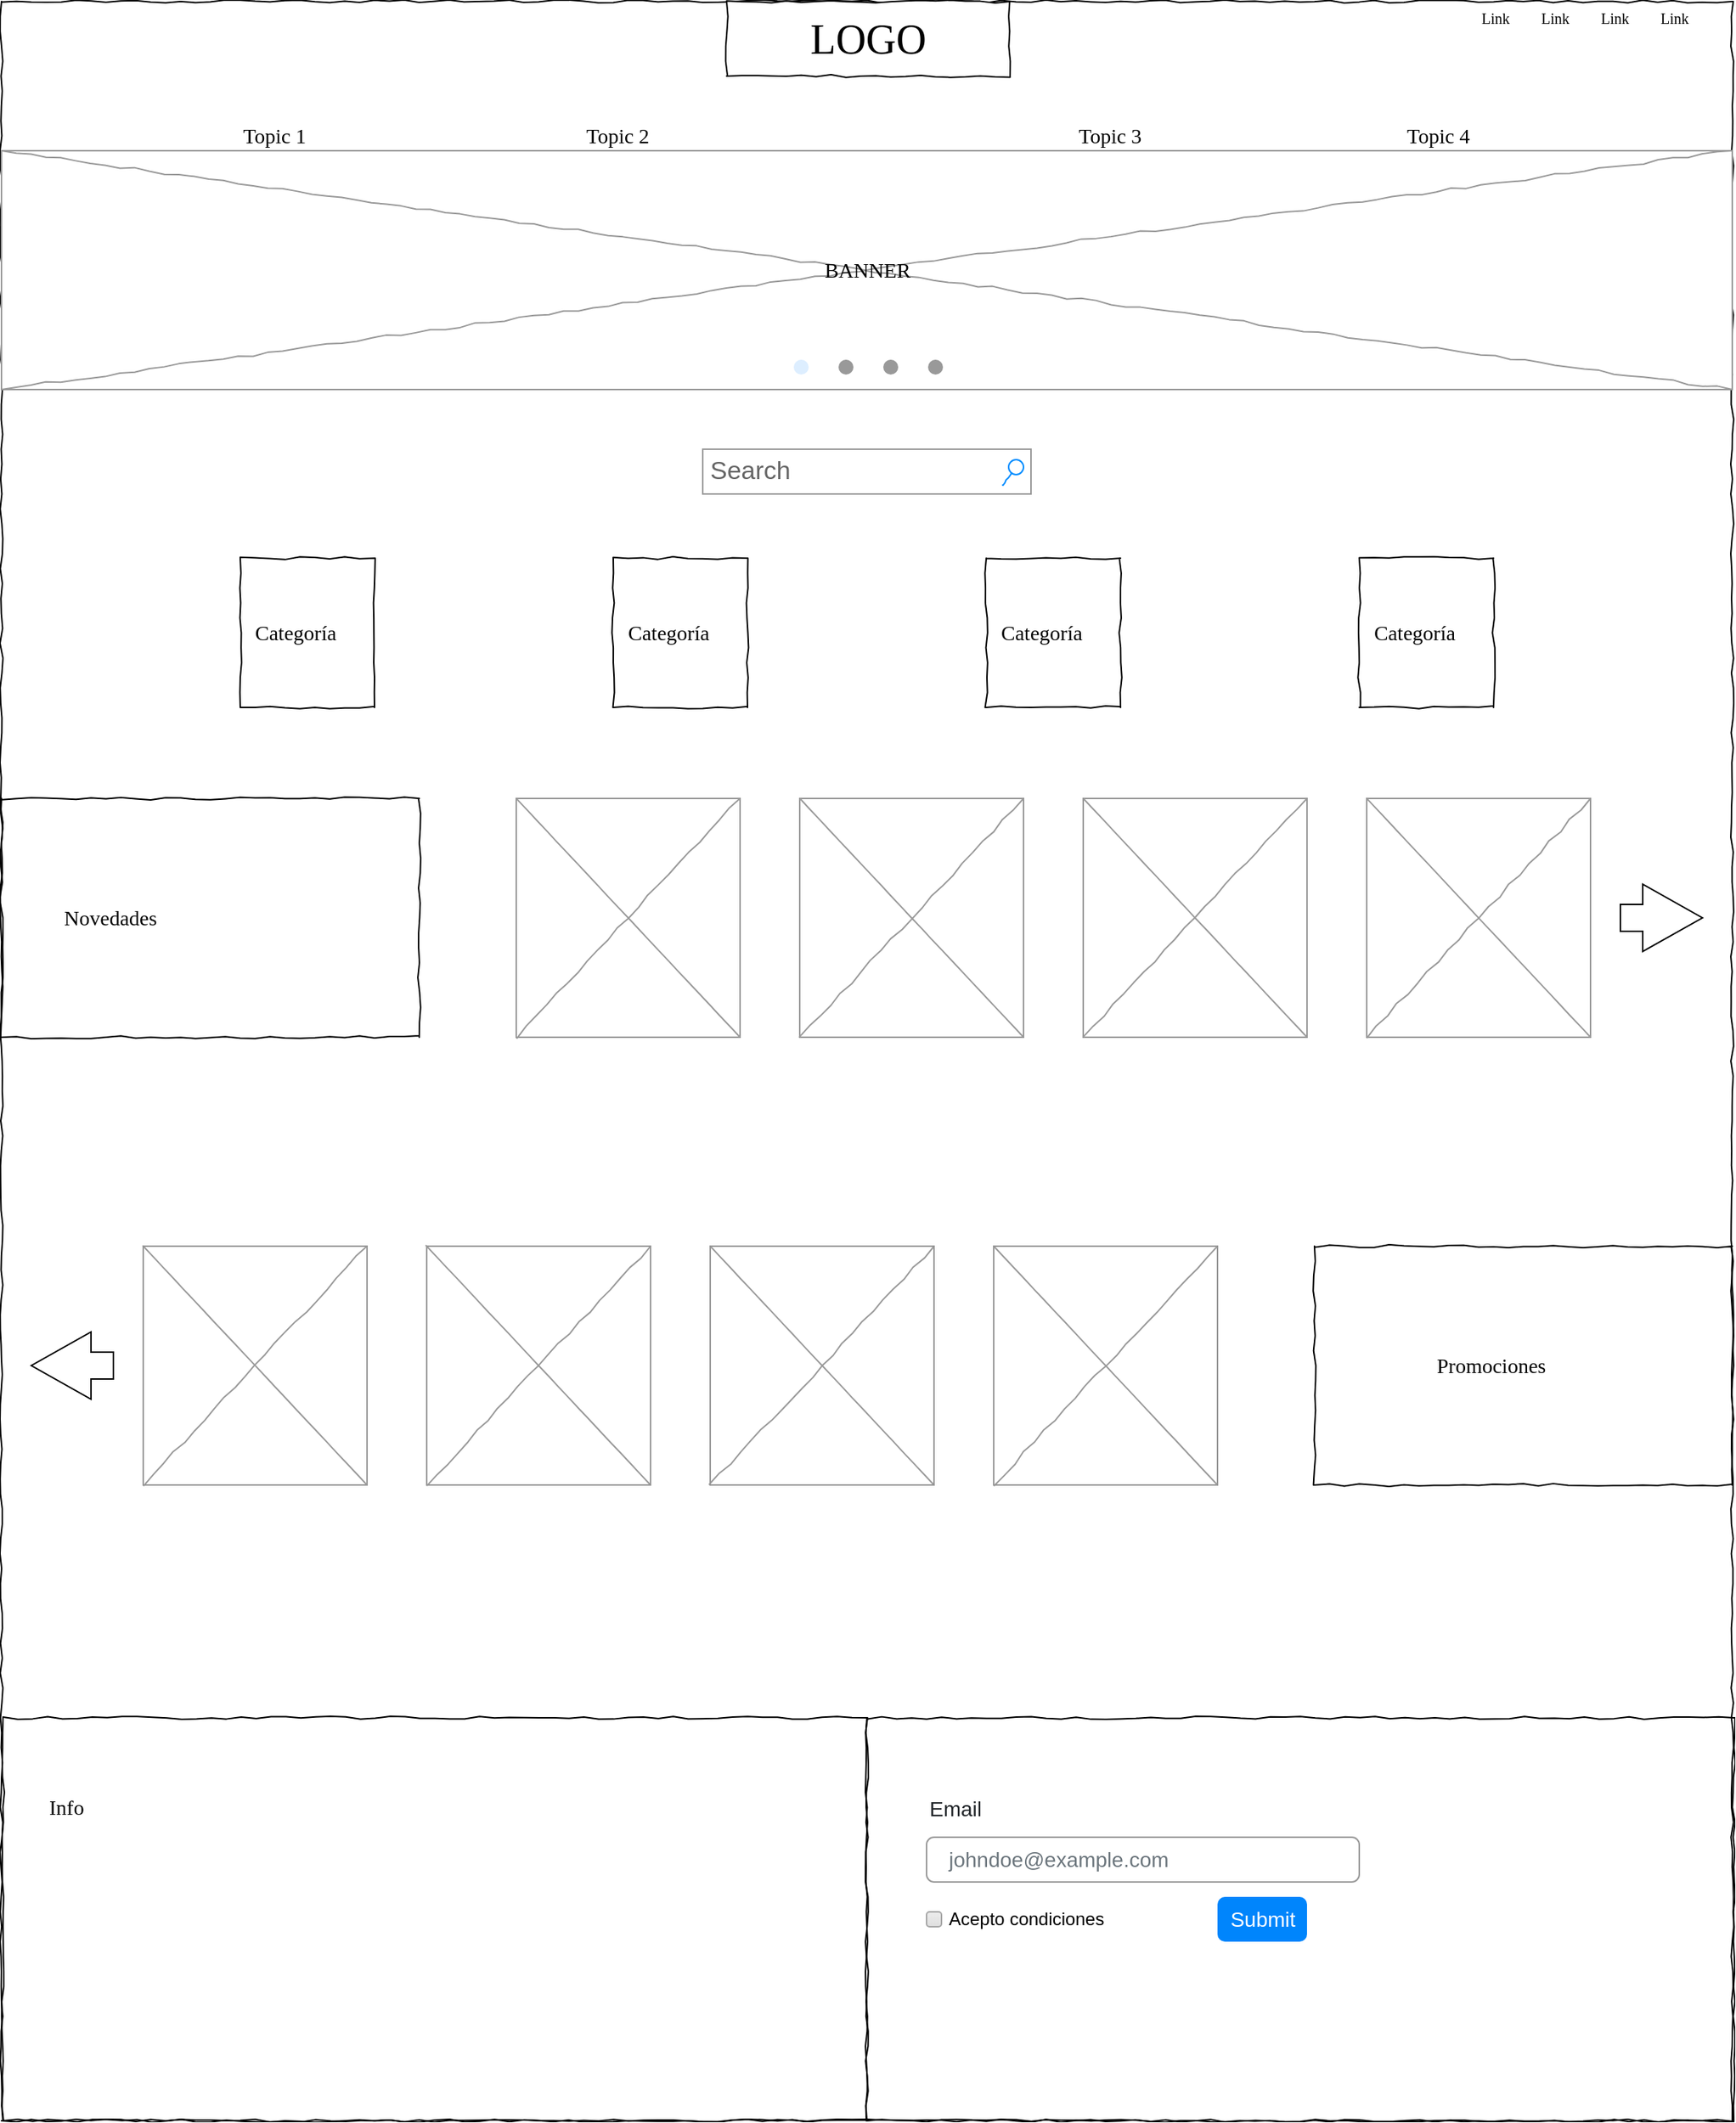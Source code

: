 <mxfile version="24.8.0">
  <diagram name="Page-1" id="03018318-947c-dd8e-b7a3-06fadd420f32">
    <mxGraphModel dx="3187" dy="1716" grid="1" gridSize="10" guides="1" tooltips="1" connect="1" arrows="1" fold="1" page="1" pageScale="1" pageWidth="1161" pageHeight="1425" background="#ffffff" math="0" shadow="0">
      <root>
        <mxCell id="0" />
        <mxCell id="1" parent="0" />
        <mxCell id="677b7b8949515195-1" value="" style="whiteSpace=wrap;html=1;rounded=0;shadow=0;labelBackgroundColor=none;strokeColor=#000000;strokeWidth=1;fillColor=none;fontFamily=Verdana;fontSize=12;fontColor=#000000;align=center;comic=1;" parent="1" vertex="1">
          <mxGeometry width="1160" height="1420" as="geometry" />
        </mxCell>
        <mxCell id="677b7b8949515195-2" value="LOGO" style="whiteSpace=wrap;html=1;rounded=0;shadow=0;labelBackgroundColor=none;strokeWidth=1;fontFamily=Verdana;fontSize=28;align=center;comic=1;" parent="1" vertex="1">
          <mxGeometry x="486" width="190" height="50" as="geometry" />
        </mxCell>
        <mxCell id="677b7b8949515195-3" value="Search" style="strokeWidth=1;shadow=0;dashed=0;align=center;html=1;shape=mxgraph.mockup.forms.searchBox;strokeColor=#999999;mainText=;strokeColor2=#008cff;fontColor=#666666;fontSize=17;align=left;spacingLeft=3;rounded=0;labelBackgroundColor=none;comic=1;" parent="1" vertex="1">
          <mxGeometry x="470" y="300" width="220" height="30" as="geometry" />
        </mxCell>
        <mxCell id="677b7b8949515195-4" value="Topic 1" style="text;html=1;points=[];align=left;verticalAlign=top;spacingTop=-4;fontSize=14;fontFamily=Verdana" parent="1" vertex="1">
          <mxGeometry x="160" y="80" width="60" height="20" as="geometry" />
        </mxCell>
        <mxCell id="677b7b8949515195-5" value="Topic 2" style="text;html=1;points=[];align=left;verticalAlign=top;spacingTop=-4;fontSize=14;fontFamily=Verdana" parent="1" vertex="1">
          <mxGeometry x="390" y="80" width="60" height="20" as="geometry" />
        </mxCell>
        <mxCell id="677b7b8949515195-6" value="Topic 3" style="text;html=1;points=[];align=left;verticalAlign=top;spacingTop=-4;fontSize=14;fontFamily=Verdana" parent="1" vertex="1">
          <mxGeometry x="720" y="80" width="60" height="20" as="geometry" />
        </mxCell>
        <mxCell id="677b7b8949515195-7" value="Topic 4" style="text;html=1;points=[];align=left;verticalAlign=top;spacingTop=-4;fontSize=14;fontFamily=Verdana" parent="1" vertex="1">
          <mxGeometry x="940" y="80" width="60" height="20" as="geometry" />
        </mxCell>
        <mxCell id="677b7b8949515195-8" value="" style="whiteSpace=wrap;html=1;rounded=0;shadow=0;labelBackgroundColor=none;strokeWidth=1;fillColor=none;fontFamily=Verdana;fontSize=12;align=center;comic=1;" parent="1" vertex="1">
          <mxGeometry x="160" y="373" width="90" height="100" as="geometry" />
        </mxCell>
        <mxCell id="677b7b8949515195-9" value="" style="line;strokeWidth=1;html=1;rounded=0;shadow=0;labelBackgroundColor=none;fillColor=none;fontFamily=Verdana;fontSize=14;fontColor=#000000;align=center;comic=1;" parent="1" vertex="1">
          <mxGeometry x="20" y="60" width="1060" height="90" as="geometry" />
        </mxCell>
        <mxCell id="677b7b8949515195-16" value="" style="verticalLabelPosition=bottom;shadow=0;dashed=0;align=center;html=1;verticalAlign=top;strokeWidth=1;shape=mxgraph.mockup.graphics.simpleIcon;strokeColor=#999999;rounded=0;labelBackgroundColor=none;fontFamily=Verdana;fontSize=14;fontColor=#000000;comic=1;" parent="1" vertex="1">
          <mxGeometry y="100" width="1160" height="160" as="geometry" />
        </mxCell>
        <mxCell id="677b7b8949515195-26" value="" style="whiteSpace=wrap;html=1;rounded=0;shadow=0;labelBackgroundColor=none;strokeWidth=1;fillColor=none;fontFamily=Verdana;fontSize=12;align=center;comic=1;" parent="1" vertex="1">
          <mxGeometry x="1" y="1150" width="579" height="270" as="geometry" />
        </mxCell>
        <mxCell id="677b7b8949515195-42" value="Novedades" style="text;html=1;points=[];align=left;verticalAlign=top;spacingTop=-4;fontSize=14;fontFamily=Verdana" parent="1" vertex="1">
          <mxGeometry x="40" y="604" width="170" height="20" as="geometry" />
        </mxCell>
        <mxCell id="ktyk_5PVjaubibyCcsIP-2" value="" style="whiteSpace=wrap;html=1;rounded=0;shadow=0;labelBackgroundColor=none;strokeWidth=1;fillColor=none;fontFamily=Verdana;fontSize=12;align=center;comic=1;" parent="1" vertex="1">
          <mxGeometry x="410" y="373" width="90" height="100" as="geometry" />
        </mxCell>
        <mxCell id="ktyk_5PVjaubibyCcsIP-3" value="" style="whiteSpace=wrap;html=1;rounded=0;shadow=0;labelBackgroundColor=none;strokeWidth=1;fillColor=none;fontFamily=Verdana;fontSize=12;align=center;comic=1;" parent="1" vertex="1">
          <mxGeometry x="660" y="373" width="90" height="100" as="geometry" />
        </mxCell>
        <mxCell id="ktyk_5PVjaubibyCcsIP-4" value="" style="whiteSpace=wrap;html=1;rounded=0;shadow=0;labelBackgroundColor=none;strokeWidth=1;fillColor=none;fontFamily=Verdana;fontSize=12;align=center;comic=1;" parent="1" vertex="1">
          <mxGeometry x="910" y="373" width="90" height="100" as="geometry" />
        </mxCell>
        <mxCell id="T6vhRsT9CPwR8KC3oKcW-82" value="&lt;font style=&quot;font-size: 10px;&quot;&gt;Link&lt;/font&gt;" style="text;html=1;points=[];align=left;verticalAlign=top;spacingTop=-4;fontSize=14;fontFamily=Verdana" vertex="1" parent="1">
          <mxGeometry x="990" width="30" height="20" as="geometry" />
        </mxCell>
        <mxCell id="T6vhRsT9CPwR8KC3oKcW-83" value="&lt;font style=&quot;font-size: 10px;&quot;&gt;Link&lt;/font&gt;" style="text;html=1;points=[];align=left;verticalAlign=top;spacingTop=-4;fontSize=14;fontFamily=Verdana" vertex="1" parent="1">
          <mxGeometry x="1030" width="30" height="20" as="geometry" />
        </mxCell>
        <mxCell id="T6vhRsT9CPwR8KC3oKcW-84" value="&lt;font style=&quot;font-size: 10px;&quot;&gt;Link&lt;/font&gt;" style="text;html=1;points=[];align=left;verticalAlign=top;spacingTop=-4;fontSize=14;fontFamily=Verdana" vertex="1" parent="1">
          <mxGeometry x="1070" width="30" height="20" as="geometry" />
        </mxCell>
        <mxCell id="T6vhRsT9CPwR8KC3oKcW-85" value="&lt;font style=&quot;font-size: 10px;&quot;&gt;Link&lt;/font&gt;" style="text;html=1;points=[];align=left;verticalAlign=top;spacingTop=-4;fontSize=14;fontFamily=Verdana" vertex="1" parent="1">
          <mxGeometry x="1110" width="30" height="20" as="geometry" />
        </mxCell>
        <mxCell id="T6vhRsT9CPwR8KC3oKcW-86" value="BANNER" style="text;html=1;points=[];align=center;verticalAlign=top;spacingTop=-4;fontSize=14;fontFamily=Verdana" vertex="1" parent="1">
          <mxGeometry x="495" y="170" width="170" height="20" as="geometry" />
        </mxCell>
        <mxCell id="T6vhRsT9CPwR8KC3oKcW-88" value="" style="whiteSpace=wrap;html=1;rounded=0;shadow=0;labelBackgroundColor=none;strokeWidth=1;fillColor=none;fontFamily=Verdana;fontSize=12;align=center;comic=1;" vertex="1" parent="1">
          <mxGeometry y="534" width="280" height="160" as="geometry" />
        </mxCell>
        <mxCell id="T6vhRsT9CPwR8KC3oKcW-89" value="" style="verticalLabelPosition=bottom;shadow=0;dashed=0;align=center;html=1;verticalAlign=top;strokeWidth=1;shape=mxgraph.mockup.graphics.simpleIcon;strokeColor=#999999;rounded=0;labelBackgroundColor=none;fontFamily=Verdana;fontSize=14;fontColor=#000000;comic=1;" vertex="1" parent="1">
          <mxGeometry x="345" y="534" width="150" height="160" as="geometry" />
        </mxCell>
        <mxCell id="T6vhRsT9CPwR8KC3oKcW-90" value="" style="verticalLabelPosition=bottom;shadow=0;dashed=0;align=center;html=1;verticalAlign=top;strokeWidth=1;shape=mxgraph.mockup.graphics.simpleIcon;strokeColor=#999999;rounded=0;labelBackgroundColor=none;fontFamily=Verdana;fontSize=14;fontColor=#000000;comic=1;" vertex="1" parent="1">
          <mxGeometry x="535" y="534" width="150" height="160" as="geometry" />
        </mxCell>
        <mxCell id="T6vhRsT9CPwR8KC3oKcW-91" value="" style="verticalLabelPosition=bottom;shadow=0;dashed=0;align=center;html=1;verticalAlign=top;strokeWidth=1;shape=mxgraph.mockup.graphics.simpleIcon;strokeColor=#999999;rounded=0;labelBackgroundColor=none;fontFamily=Verdana;fontSize=14;fontColor=#000000;comic=1;" vertex="1" parent="1">
          <mxGeometry x="725" y="534" width="150" height="160" as="geometry" />
        </mxCell>
        <mxCell id="T6vhRsT9CPwR8KC3oKcW-92" value="" style="verticalLabelPosition=bottom;shadow=0;dashed=0;align=center;html=1;verticalAlign=top;strokeWidth=1;shape=mxgraph.mockup.graphics.simpleIcon;strokeColor=#999999;rounded=0;labelBackgroundColor=none;fontFamily=Verdana;fontSize=14;fontColor=#000000;comic=1;" vertex="1" parent="1">
          <mxGeometry x="915" y="534" width="150" height="160" as="geometry" />
        </mxCell>
        <mxCell id="T6vhRsT9CPwR8KC3oKcW-93" value="" style="whiteSpace=wrap;html=1;rounded=0;shadow=0;labelBackgroundColor=none;strokeWidth=1;fillColor=none;fontFamily=Verdana;fontSize=12;align=center;comic=1;" vertex="1" parent="1">
          <mxGeometry x="880" y="834" width="280" height="160" as="geometry" />
        </mxCell>
        <mxCell id="T6vhRsT9CPwR8KC3oKcW-94" value="" style="verticalLabelPosition=bottom;shadow=0;dashed=0;align=center;html=1;verticalAlign=top;strokeWidth=1;shape=mxgraph.mockup.graphics.simpleIcon;strokeColor=#999999;rounded=0;labelBackgroundColor=none;fontFamily=Verdana;fontSize=14;fontColor=#000000;comic=1;" vertex="1" parent="1">
          <mxGeometry x="95" y="834" width="150" height="160" as="geometry" />
        </mxCell>
        <mxCell id="T6vhRsT9CPwR8KC3oKcW-95" value="" style="verticalLabelPosition=bottom;shadow=0;dashed=0;align=center;html=1;verticalAlign=top;strokeWidth=1;shape=mxgraph.mockup.graphics.simpleIcon;strokeColor=#999999;rounded=0;labelBackgroundColor=none;fontFamily=Verdana;fontSize=14;fontColor=#000000;comic=1;" vertex="1" parent="1">
          <mxGeometry x="285" y="834" width="150" height="160" as="geometry" />
        </mxCell>
        <mxCell id="T6vhRsT9CPwR8KC3oKcW-96" value="" style="verticalLabelPosition=bottom;shadow=0;dashed=0;align=center;html=1;verticalAlign=top;strokeWidth=1;shape=mxgraph.mockup.graphics.simpleIcon;strokeColor=#999999;rounded=0;labelBackgroundColor=none;fontFamily=Verdana;fontSize=14;fontColor=#000000;comic=1;" vertex="1" parent="1">
          <mxGeometry x="475" y="834" width="150" height="160" as="geometry" />
        </mxCell>
        <mxCell id="T6vhRsT9CPwR8KC3oKcW-97" value="" style="verticalLabelPosition=bottom;shadow=0;dashed=0;align=center;html=1;verticalAlign=top;strokeWidth=1;shape=mxgraph.mockup.graphics.simpleIcon;strokeColor=#999999;rounded=0;labelBackgroundColor=none;fontFamily=Verdana;fontSize=14;fontColor=#000000;comic=1;" vertex="1" parent="1">
          <mxGeometry x="665" y="834" width="150" height="160" as="geometry" />
        </mxCell>
        <mxCell id="T6vhRsT9CPwR8KC3oKcW-98" value="" style="whiteSpace=wrap;html=1;rounded=0;shadow=0;labelBackgroundColor=none;strokeWidth=1;fillColor=none;fontFamily=Verdana;fontSize=12;align=center;comic=1;" vertex="1" parent="1">
          <mxGeometry x="580" y="1150" width="581" height="270" as="geometry" />
        </mxCell>
        <mxCell id="T6vhRsT9CPwR8KC3oKcW-99" value="" style="verticalLabelPosition=bottom;shadow=0;dashed=0;align=center;html=1;verticalAlign=top;strokeWidth=1;shape=mxgraph.mockup.navigation.pageControl;fillColor=#999999;strokeColor=#ddeeff;" vertex="1" parent="1">
          <mxGeometry x="531" y="230" width="100" height="30" as="geometry" />
        </mxCell>
        <mxCell id="T6vhRsT9CPwR8KC3oKcW-100" value="" style="html=1;shadow=0;dashed=0;align=center;verticalAlign=middle;shape=mxgraph.arrows2.arrow;dy=0.6;dx=40;notch=0;" vertex="1" parent="1">
          <mxGeometry x="1085" y="591.5" width="55" height="45" as="geometry" />
        </mxCell>
        <mxCell id="T6vhRsT9CPwR8KC3oKcW-101" value="" style="html=1;shadow=0;dashed=0;align=center;verticalAlign=middle;shape=mxgraph.arrows2.arrow;dy=0.6;dx=40;notch=0;rotation=-180;" vertex="1" parent="1">
          <mxGeometry x="20" y="891.5" width="55" height="45" as="geometry" />
        </mxCell>
        <mxCell id="T6vhRsT9CPwR8KC3oKcW-103" value="Promociones" style="text;html=1;points=[];align=left;verticalAlign=top;spacingTop=-4;fontSize=14;fontFamily=Verdana" vertex="1" parent="1">
          <mxGeometry x="960" y="904" width="170" height="20" as="geometry" />
        </mxCell>
        <mxCell id="T6vhRsT9CPwR8KC3oKcW-104" value="Categoría" style="text;html=1;points=[];align=left;verticalAlign=top;spacingTop=-4;fontSize=14;fontFamily=Verdana" vertex="1" parent="1">
          <mxGeometry x="167.5" y="413" width="75" height="20" as="geometry" />
        </mxCell>
        <mxCell id="T6vhRsT9CPwR8KC3oKcW-105" value="Categoría" style="text;html=1;points=[];align=left;verticalAlign=top;spacingTop=-4;fontSize=14;fontFamily=Verdana" vertex="1" parent="1">
          <mxGeometry x="417.5" y="413" width="75" height="20" as="geometry" />
        </mxCell>
        <mxCell id="T6vhRsT9CPwR8KC3oKcW-106" value="Categoría" style="text;html=1;points=[];align=left;verticalAlign=top;spacingTop=-4;fontSize=14;fontFamily=Verdana" vertex="1" parent="1">
          <mxGeometry x="667.5" y="413" width="75" height="20" as="geometry" />
        </mxCell>
        <mxCell id="T6vhRsT9CPwR8KC3oKcW-107" value="Categoría" style="text;html=1;points=[];align=left;verticalAlign=top;spacingTop=-4;fontSize=14;fontFamily=Verdana" vertex="1" parent="1">
          <mxGeometry x="917.5" y="413" width="75" height="20" as="geometry" />
        </mxCell>
        <mxCell id="T6vhRsT9CPwR8KC3oKcW-108" value="Email" style="fillColor=none;strokeColor=none;align=left;fontSize=14;fontColor=#212529;" vertex="1" parent="1">
          <mxGeometry x="620" y="1190" width="260" height="40" as="geometry" />
        </mxCell>
        <mxCell id="T6vhRsT9CPwR8KC3oKcW-109" value="johndoe@example.com" style="html=1;shadow=0;dashed=0;shape=mxgraph.bootstrap.rrect;rSize=5;fillColor=none;strokeColor=#999999;align=left;spacing=15;fontSize=14;fontColor=#6C767D;" vertex="1" parent="1">
          <mxGeometry width="290" height="30" relative="1" as="geometry">
            <mxPoint x="620" y="1230" as="offset" />
          </mxGeometry>
        </mxCell>
        <mxCell id="T6vhRsT9CPwR8KC3oKcW-115" value="Acepto condiciones" style="html=1;shadow=0;dashed=0;shape=mxgraph.bootstrap.checkbox2;labelPosition=right;verticalLabelPosition=middle;align=left;verticalAlign=middle;gradientColor=#DEDEDE;fillColor=#EDEDED;strokeColor=#A6A6A6;checked=0;spacing=5;checkedFill=#0085FC;checkedStroke=#ffffff;" vertex="1" parent="1">
          <mxGeometry x="620" y="1280" width="10" height="10" as="geometry" />
        </mxCell>
        <mxCell id="T6vhRsT9CPwR8KC3oKcW-116" value="Submit" style="html=1;shadow=0;dashed=0;shape=mxgraph.bootstrap.rrect;rSize=5;fillColor=#0085FC;strokeColor=none;align=center;spacing=15;fontSize=14;fontColor=#ffffff;sketch=0;" vertex="1" parent="1">
          <mxGeometry x="815" y="1270" width="60" height="30" as="geometry" />
        </mxCell>
        <mxCell id="T6vhRsT9CPwR8KC3oKcW-117" value="Info" style="text;html=1;points=[];align=left;verticalAlign=top;spacingTop=-4;fontSize=14;fontFamily=Verdana" vertex="1" parent="1">
          <mxGeometry x="30" y="1200" width="60" height="20" as="geometry" />
        </mxCell>
      </root>
    </mxGraphModel>
  </diagram>
</mxfile>
